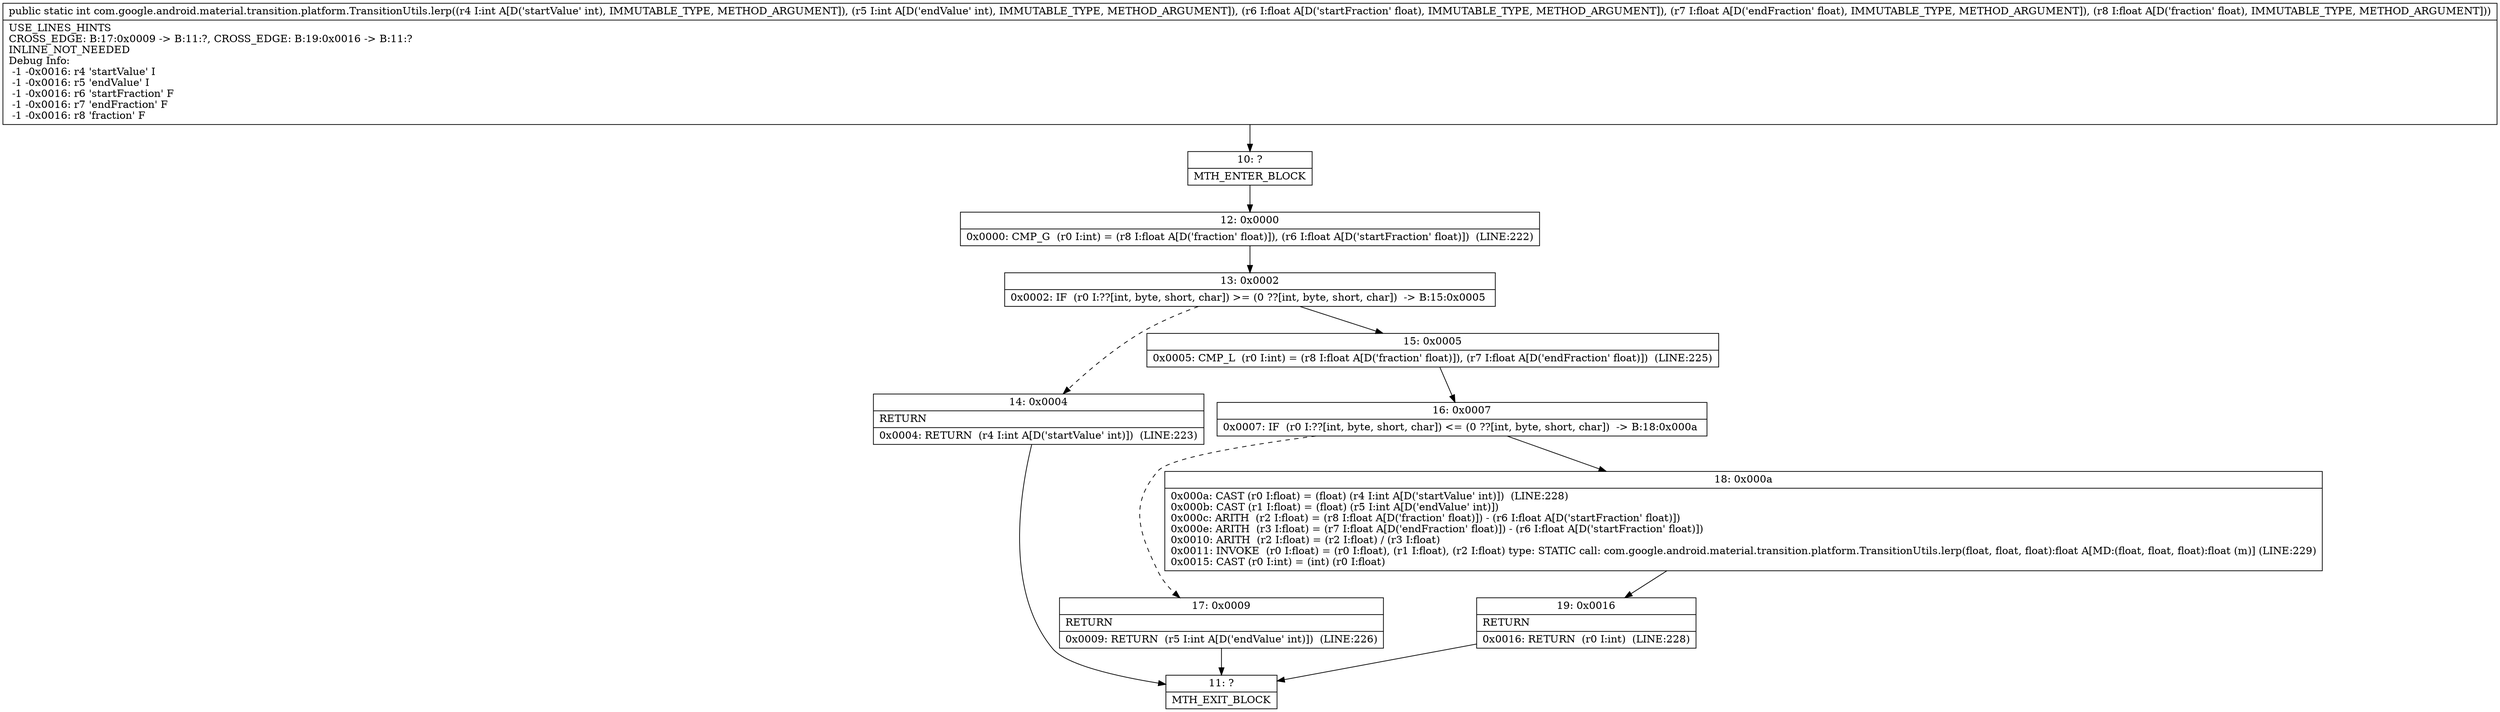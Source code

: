 digraph "CFG forcom.google.android.material.transition.platform.TransitionUtils.lerp(IIFFF)I" {
Node_10 [shape=record,label="{10\:\ ?|MTH_ENTER_BLOCK\l}"];
Node_12 [shape=record,label="{12\:\ 0x0000|0x0000: CMP_G  (r0 I:int) = (r8 I:float A[D('fraction' float)]), (r6 I:float A[D('startFraction' float)])  (LINE:222)\l}"];
Node_13 [shape=record,label="{13\:\ 0x0002|0x0002: IF  (r0 I:??[int, byte, short, char]) \>= (0 ??[int, byte, short, char])  \-\> B:15:0x0005 \l}"];
Node_14 [shape=record,label="{14\:\ 0x0004|RETURN\l|0x0004: RETURN  (r4 I:int A[D('startValue' int)])  (LINE:223)\l}"];
Node_11 [shape=record,label="{11\:\ ?|MTH_EXIT_BLOCK\l}"];
Node_15 [shape=record,label="{15\:\ 0x0005|0x0005: CMP_L  (r0 I:int) = (r8 I:float A[D('fraction' float)]), (r7 I:float A[D('endFraction' float)])  (LINE:225)\l}"];
Node_16 [shape=record,label="{16\:\ 0x0007|0x0007: IF  (r0 I:??[int, byte, short, char]) \<= (0 ??[int, byte, short, char])  \-\> B:18:0x000a \l}"];
Node_17 [shape=record,label="{17\:\ 0x0009|RETURN\l|0x0009: RETURN  (r5 I:int A[D('endValue' int)])  (LINE:226)\l}"];
Node_18 [shape=record,label="{18\:\ 0x000a|0x000a: CAST (r0 I:float) = (float) (r4 I:int A[D('startValue' int)])  (LINE:228)\l0x000b: CAST (r1 I:float) = (float) (r5 I:int A[D('endValue' int)]) \l0x000c: ARITH  (r2 I:float) = (r8 I:float A[D('fraction' float)]) \- (r6 I:float A[D('startFraction' float)]) \l0x000e: ARITH  (r3 I:float) = (r7 I:float A[D('endFraction' float)]) \- (r6 I:float A[D('startFraction' float)]) \l0x0010: ARITH  (r2 I:float) = (r2 I:float) \/ (r3 I:float) \l0x0011: INVOKE  (r0 I:float) = (r0 I:float), (r1 I:float), (r2 I:float) type: STATIC call: com.google.android.material.transition.platform.TransitionUtils.lerp(float, float, float):float A[MD:(float, float, float):float (m)] (LINE:229)\l0x0015: CAST (r0 I:int) = (int) (r0 I:float) \l}"];
Node_19 [shape=record,label="{19\:\ 0x0016|RETURN\l|0x0016: RETURN  (r0 I:int)  (LINE:228)\l}"];
MethodNode[shape=record,label="{public static int com.google.android.material.transition.platform.TransitionUtils.lerp((r4 I:int A[D('startValue' int), IMMUTABLE_TYPE, METHOD_ARGUMENT]), (r5 I:int A[D('endValue' int), IMMUTABLE_TYPE, METHOD_ARGUMENT]), (r6 I:float A[D('startFraction' float), IMMUTABLE_TYPE, METHOD_ARGUMENT]), (r7 I:float A[D('endFraction' float), IMMUTABLE_TYPE, METHOD_ARGUMENT]), (r8 I:float A[D('fraction' float), IMMUTABLE_TYPE, METHOD_ARGUMENT]))  | USE_LINES_HINTS\lCROSS_EDGE: B:17:0x0009 \-\> B:11:?, CROSS_EDGE: B:19:0x0016 \-\> B:11:?\lINLINE_NOT_NEEDED\lDebug Info:\l  \-1 \-0x0016: r4 'startValue' I\l  \-1 \-0x0016: r5 'endValue' I\l  \-1 \-0x0016: r6 'startFraction' F\l  \-1 \-0x0016: r7 'endFraction' F\l  \-1 \-0x0016: r8 'fraction' F\l}"];
MethodNode -> Node_10;Node_10 -> Node_12;
Node_12 -> Node_13;
Node_13 -> Node_14[style=dashed];
Node_13 -> Node_15;
Node_14 -> Node_11;
Node_15 -> Node_16;
Node_16 -> Node_17[style=dashed];
Node_16 -> Node_18;
Node_17 -> Node_11;
Node_18 -> Node_19;
Node_19 -> Node_11;
}

